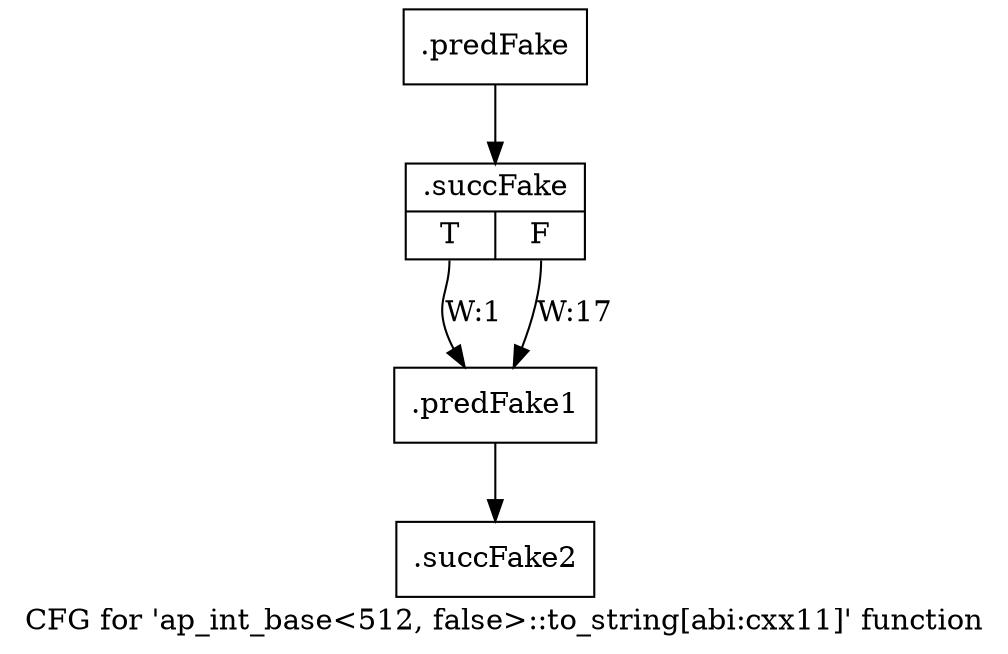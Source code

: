 digraph "CFG for 'ap_int_base\<512, false\>::to_string[abi:cxx11]' function" {
	label="CFG for 'ap_int_base\<512, false\>::to_string[abi:cxx11]' function";

	Node0x57819f0 [shape=record,filename="",linenumber="",label="{.predFake}"];
	Node0x57819f0 -> Node0x4f757c0[ callList="" memoryops="" filename="/mnt/xilinx/Vitis_HLS/2021.2/include/ap_int_base.h" execusionnum="16"];
	Node0x4f757c0 [shape=record,filename="/mnt/xilinx/Vitis_HLS/2021.2/include/ap_int_base.h",linenumber="1474",label="{.succFake|{<s0>T|<s1>F}}"];
	Node0x4f757c0:s0 -> Node0x5782590[label="W:1" callList="" memoryops="" filename="/mnt/xilinx/Vitis_HLS/2021.2/include/ap_int_base.h" execusionnum="0"];
	Node0x4f757c0:s1 -> Node0x5782590[label="W:17"];
	Node0x5782590 [shape=record,filename="/mnt/xilinx/Vitis_HLS/2021.2/include/ap_int_base.h",linenumber="1475",label="{.predFake1}"];
	Node0x5782590 -> Node0x4f75920[ callList="" memoryops="" filename="/mnt/xilinx/Vitis_HLS/2021.2/include/ap_int_base.h" execusionnum="16"];
	Node0x4f75920 [shape=record,filename="/mnt/xilinx/Vitis_HLS/2021.2/include/ap_int_base.h",linenumber="1475",label="{.succFake2}"];
}
